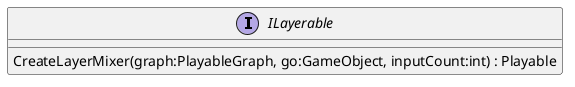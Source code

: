 @startuml
interface ILayerable {
    CreateLayerMixer(graph:PlayableGraph, go:GameObject, inputCount:int) : Playable
}
@enduml
